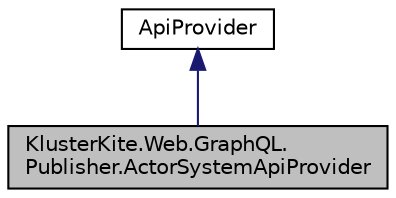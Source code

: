 digraph "KlusterKite.Web.GraphQL.Publisher.ActorSystemApiProvider"
{
  edge [fontname="Helvetica",fontsize="10",labelfontname="Helvetica",labelfontsize="10"];
  node [fontname="Helvetica",fontsize="10",shape=record];
  Node0 [label="KlusterKite.Web.GraphQL.\lPublisher.ActorSystemApiProvider",height=0.2,width=0.4,color="black", fillcolor="grey75", style="filled", fontcolor="black"];
  Node1 -> Node0 [dir="back",color="midnightblue",fontsize="10",style="solid",fontname="Helvetica"];
  Node1 [label="ApiProvider",height=0.2,width=0.4,color="black", fillcolor="white", style="filled",URL="$class_kluster_kite_1_1_web_1_1_graph_q_l_1_1_publisher_1_1_api_provider.html",tooltip="The description of the API provider "];
}
